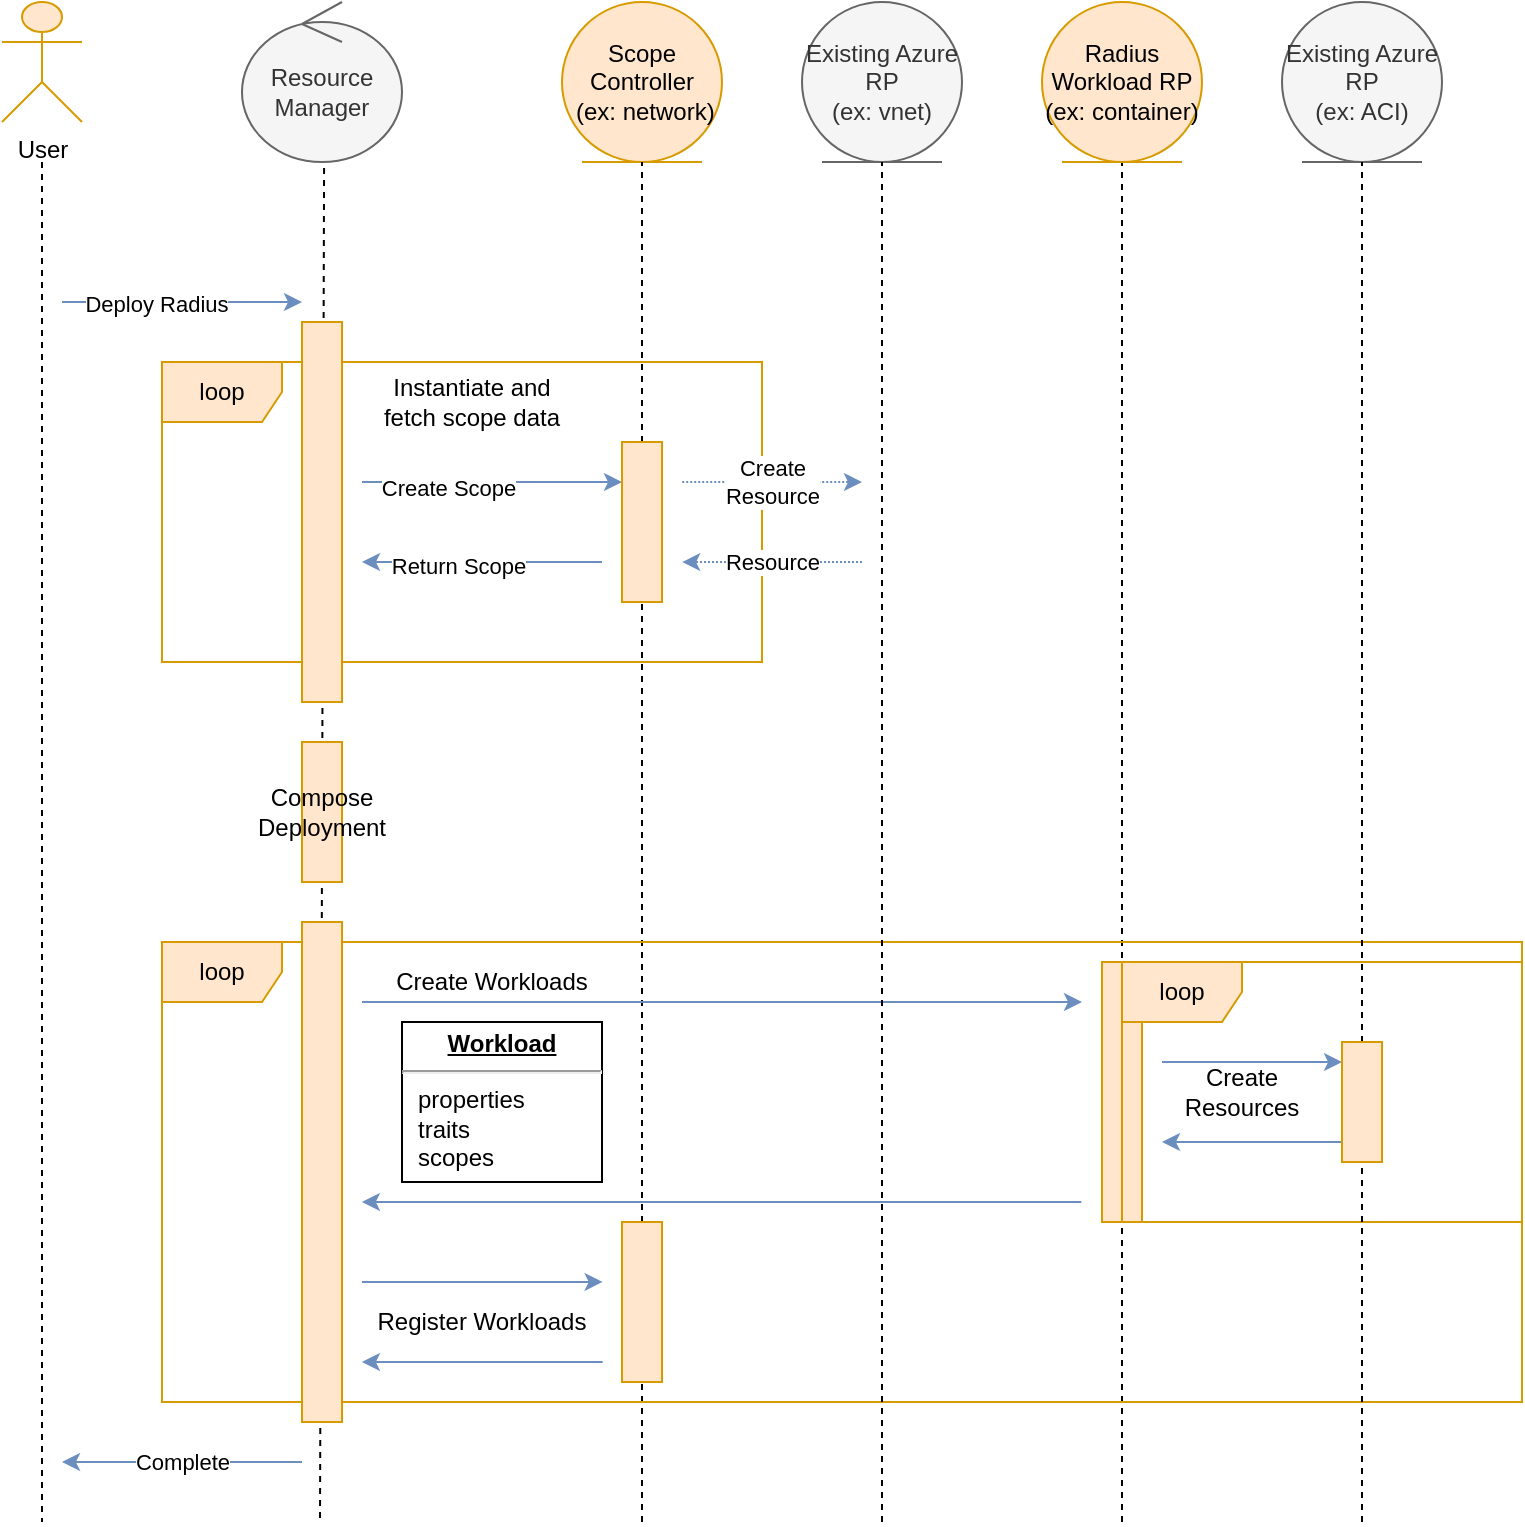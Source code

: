 <mxfile version="14.2.4" type="embed">
    <diagram id="6hGFLwfOUW9BJ-s0fimq" name="Page-1">
        <mxGraphModel dx="517" dy="485" grid="1" gridSize="10" guides="1" tooltips="1" connect="1" arrows="1" fold="1" page="1" pageScale="1" pageWidth="827" pageHeight="1169" math="0" shadow="0">
            <root>
                <mxCell id="0"/>
                <mxCell id="1" parent="0"/>
                <mxCell id="38" value="" style="endArrow=none;dashed=1;html=1;entryX=0.5;entryY=1;entryDx=0;entryDy=0;" parent="1" target="37" edge="1">
                    <mxGeometry width="50" height="50" relative="1" as="geometry">
                        <mxPoint x="600" y="800" as="sourcePoint"/>
                        <mxPoint x="460" y="380" as="targetPoint"/>
                    </mxGeometry>
                </mxCell>
                <mxCell id="12" value="" style="group" parent="1" vertex="1" connectable="0">
                    <mxGeometry x="320" y="40" width="80" height="680" as="geometry"/>
                </mxCell>
                <mxCell id="10" value="Scope Controller&lt;br&gt;&amp;nbsp;(ex: network)" style="ellipse;shape=umlEntity;whiteSpace=wrap;html=1;fillColor=#ffe6cc;strokeColor=#d79b00;" parent="12" vertex="1">
                    <mxGeometry width="80" height="80" as="geometry"/>
                </mxCell>
                <mxCell id="11" value="" style="endArrow=none;dashed=1;html=1;entryX=0.5;entryY=1;entryDx=0;entryDy=0;" parent="12" target="10" edge="1">
                    <mxGeometry width="50" height="50" relative="1" as="geometry">
                        <mxPoint x="40" y="760" as="sourcePoint"/>
                        <mxPoint x="260" y="300" as="targetPoint"/>
                    </mxGeometry>
                </mxCell>
                <mxCell id="8" value="" style="group;fillColor=none;" parent="1" vertex="1" connectable="0">
                    <mxGeometry x="160" y="40" width="640" height="760" as="geometry"/>
                </mxCell>
                <mxCell id="15" value="loop" style="shape=umlFrame;whiteSpace=wrap;html=1;fillColor=#ffe6cc;swimlaneFillColor=none;shadow=0;strokeColor=#d79b00;" parent="8" vertex="1">
                    <mxGeometry x="-40" y="180" width="300" height="150" as="geometry"/>
                </mxCell>
                <mxCell id="6" value="Resource&lt;br&gt;Manager" style="ellipse;shape=umlControl;whiteSpace=wrap;html=1;fillColor=#f5f5f5;strokeColor=#666666;fontColor=#333333;" parent="8" vertex="1">
                    <mxGeometry width="80" height="80" as="geometry"/>
                </mxCell>
                <mxCell id="7" value="" style="endArrow=none;dashed=1;html=1;exitX=0.513;exitY=1.038;exitDx=0;exitDy=0;exitPerimeter=0;" parent="8" source="6" edge="1">
                    <mxGeometry width="50" height="50" relative="1" as="geometry">
                        <mxPoint x="45" y="100" as="sourcePoint"/>
                        <mxPoint x="39" y="760" as="targetPoint"/>
                    </mxGeometry>
                </mxCell>
                <mxCell id="16" value="" style="rounded=0;whiteSpace=wrap;html=1;shadow=0;fillColor=#ffe6cc;strokeColor=#d79b00;" parent="8" vertex="1">
                    <mxGeometry x="30" y="160" width="20" height="190" as="geometry"/>
                </mxCell>
                <mxCell id="17" value="" style="endArrow=classic;html=1;fillColor=#dae8fc;strokeColor=#6c8ebf;labelPosition=center;verticalLabelPosition=middle;align=center;verticalAlign=middle;" parent="8" edge="1">
                    <mxGeometry width="50" height="50" relative="1" as="geometry">
                        <mxPoint x="60" y="240" as="sourcePoint"/>
                        <mxPoint x="190" y="240" as="targetPoint"/>
                    </mxGeometry>
                </mxCell>
                <mxCell id="18" value="Create Scope" style="edgeLabel;html=1;align=center;verticalAlign=middle;resizable=0;points=[];" parent="17" vertex="1" connectable="0">
                    <mxGeometry x="-0.339" y="-3" relative="1" as="geometry">
                        <mxPoint as="offset"/>
                    </mxGeometry>
                </mxCell>
                <mxCell id="19" value="Instantiate and fetch scope data" style="text;html=1;strokeColor=none;fillColor=none;align=center;verticalAlign=middle;whiteSpace=wrap;rounded=0;shadow=0;" parent="8" vertex="1">
                    <mxGeometry x="60" y="190" width="110" height="20" as="geometry"/>
                </mxCell>
                <mxCell id="21" value="" style="endArrow=classic;html=1;labelPosition=center;verticalLabelPosition=middle;align=center;verticalAlign=middle;fillColor=#dae8fc;strokeColor=#6c8ebf;" parent="8" edge="1">
                    <mxGeometry width="50" height="50" relative="1" as="geometry">
                        <mxPoint x="180" y="280" as="sourcePoint"/>
                        <mxPoint x="60" y="280" as="targetPoint"/>
                    </mxGeometry>
                </mxCell>
                <mxCell id="25" value="Return Scope" style="edgeLabel;html=1;align=center;verticalAlign=middle;resizable=0;points=[];" parent="21" vertex="1" connectable="0">
                    <mxGeometry x="0.2" y="2" relative="1" as="geometry">
                        <mxPoint as="offset"/>
                    </mxGeometry>
                </mxCell>
                <mxCell id="22" value="" style="rounded=0;whiteSpace=wrap;html=1;shadow=0;fillColor=#ffe6cc;strokeColor=#d79b00;" parent="8" vertex="1">
                    <mxGeometry x="190" y="220" width="20" height="80" as="geometry"/>
                </mxCell>
                <mxCell id="26" value="Compose Deployment" style="rounded=0;whiteSpace=wrap;html=1;shadow=0;fillColor=#ffe6cc;strokeColor=#d79b00;" parent="8" vertex="1">
                    <mxGeometry x="30" y="370" width="20" height="70" as="geometry"/>
                </mxCell>
                <mxCell id="39" value="loop" style="shape=umlFrame;whiteSpace=wrap;html=1;shadow=0;fillColor=#ffe6cc;strokeColor=#d79b00;" parent="8" vertex="1">
                    <mxGeometry x="-40" y="470" width="680" height="230" as="geometry"/>
                </mxCell>
                <mxCell id="40" value="Create Workloads" style="text;html=1;strokeColor=none;fillColor=none;align=center;verticalAlign=middle;whiteSpace=wrap;rounded=0;shadow=0;" parent="8" vertex="1">
                    <mxGeometry x="70" y="480" width="110" height="20" as="geometry"/>
                </mxCell>
                <mxCell id="42" value="" style="rounded=0;whiteSpace=wrap;html=1;shadow=0;fillColor=#ffe6cc;strokeColor=#d79b00;" parent="8" vertex="1">
                    <mxGeometry x="30" y="460" width="20" height="250" as="geometry"/>
                </mxCell>
                <mxCell id="37" value="Radius Workload RP&lt;br&gt;(ex: container)" style="ellipse;shape=umlEntity;whiteSpace=wrap;html=1;shadow=0;fillColor=#ffe6cc;strokeColor=#d79b00;" parent="8" vertex="1">
                    <mxGeometry x="400" width="80" height="80" as="geometry"/>
                </mxCell>
                <mxCell id="45" value="&lt;p style=&quot;margin: 0px ; margin-top: 4px ; text-align: center ; text-decoration: underline&quot;&gt;&lt;b&gt;Workload&lt;/b&gt;&lt;/p&gt;&lt;hr&gt;&lt;p style=&quot;margin: 0px ; margin-left: 8px&quot;&gt;properties&lt;br&gt;traits&lt;/p&gt;&lt;p style=&quot;margin: 0px ; margin-left: 8px&quot;&gt;scopes&lt;/p&gt;" style="verticalAlign=top;align=left;overflow=fill;fontSize=12;fontFamily=Helvetica;html=1;shadow=0;fillColor=none;gradientColor=#ffffff;" parent="8" vertex="1">
                    <mxGeometry x="80" y="510" width="100" height="80" as="geometry"/>
                </mxCell>
                <mxCell id="46" value="" style="endArrow=classic;html=1;fillColor=#dae8fc;strokeColor=#6c8ebf;" parent="8" edge="1">
                    <mxGeometry width="50" height="50" relative="1" as="geometry">
                        <mxPoint x="60" y="500" as="sourcePoint"/>
                        <mxPoint x="420" y="500" as="targetPoint"/>
                        <Array as="points"/>
                    </mxGeometry>
                </mxCell>
                <mxCell id="47" value="" style="rounded=0;whiteSpace=wrap;html=1;fillColor=#ffe6cc;strokeColor=#d79b00;" parent="8" vertex="1">
                    <mxGeometry x="430" y="480" width="20" height="130" as="geometry"/>
                </mxCell>
                <mxCell id="55" value="" style="endArrow=classic;html=1;exitX=0.676;exitY=0.565;exitDx=0;exitDy=0;exitPerimeter=0;entryX=0.147;entryY=0.565;entryDx=0;entryDy=0;entryPerimeter=0;fillColor=#dae8fc;strokeColor=#6c8ebf;" parent="8" source="39" target="39" edge="1">
                    <mxGeometry width="50" height="50" relative="1" as="geometry">
                        <mxPoint x="220" y="410" as="sourcePoint"/>
                        <mxPoint x="270" y="360" as="targetPoint"/>
                        <Array as="points">
                            <mxPoint x="270" y="600"/>
                        </Array>
                    </mxGeometry>
                </mxCell>
                <mxCell id="57" value="" style="rounded=0;whiteSpace=wrap;html=1;shadow=0;fillColor=#ffe6cc;strokeColor=#d79b00;" parent="8" vertex="1">
                    <mxGeometry x="190" y="610" width="20" height="80" as="geometry"/>
                </mxCell>
                <mxCell id="58" value="Register Workloads" style="text;html=1;strokeColor=none;fillColor=none;align=center;verticalAlign=middle;whiteSpace=wrap;rounded=0;shadow=0;" parent="8" vertex="1">
                    <mxGeometry x="60" y="650" width="120" height="20" as="geometry"/>
                </mxCell>
                <mxCell id="59" value="" style="endArrow=classic;html=1;exitX=0.147;exitY=0.739;exitDx=0;exitDy=0;exitPerimeter=0;entryX=0.324;entryY=0.739;entryDx=0;entryDy=0;entryPerimeter=0;fillColor=#dae8fc;strokeColor=#6c8ebf;" parent="8" source="39" target="39" edge="1">
                    <mxGeometry width="50" height="50" relative="1" as="geometry">
                        <mxPoint x="220" y="590" as="sourcePoint"/>
                        <mxPoint x="270" y="540" as="targetPoint"/>
                    </mxGeometry>
                </mxCell>
                <mxCell id="60" value="" style="endArrow=classic;html=1;exitX=0.324;exitY=0.913;exitDx=0;exitDy=0;exitPerimeter=0;entryX=0.147;entryY=0.913;entryDx=0;entryDy=0;entryPerimeter=0;fillColor=#dae8fc;strokeColor=#6c8ebf;" parent="8" source="39" target="39" edge="1">
                    <mxGeometry width="50" height="50" relative="1" as="geometry">
                        <mxPoint x="220" y="590" as="sourcePoint"/>
                        <mxPoint x="270" y="540" as="targetPoint"/>
                    </mxGeometry>
                </mxCell>
                <mxCell id="61" value="Complete" style="endArrow=classic;html=1;fillColor=#dae8fc;strokeColor=#6c8ebf;" parent="8" edge="1">
                    <mxGeometry width="50" height="50" relative="1" as="geometry">
                        <mxPoint x="30" y="730" as="sourcePoint"/>
                        <mxPoint x="-90" y="730" as="targetPoint"/>
                    </mxGeometry>
                </mxCell>
                <mxCell id="9" value="" style="group" parent="1" vertex="1" connectable="0">
                    <mxGeometry x="40" y="40" width="40" height="680" as="geometry"/>
                </mxCell>
                <mxCell id="2" value="User" style="shape=umlActor;verticalLabelPosition=bottom;labelBackgroundColor=#ffffff;verticalAlign=top;html=1;fillColor=#ffe6cc;strokeColor=#d79b00;" parent="9" vertex="1">
                    <mxGeometry width="40" height="60" as="geometry"/>
                </mxCell>
                <mxCell id="5" value="" style="endArrow=none;dashed=1;html=1;" parent="9" edge="1">
                    <mxGeometry width="50" height="50" relative="1" as="geometry">
                        <mxPoint x="20" y="80" as="sourcePoint"/>
                        <mxPoint x="20" y="760" as="targetPoint"/>
                    </mxGeometry>
                </mxCell>
                <mxCell id="13" value="" style="endArrow=classic;html=1;fillColor=#dae8fc;strokeColor=#6c8ebf;" parent="1" edge="1">
                    <mxGeometry width="50" height="50" relative="1" as="geometry">
                        <mxPoint x="70" y="190" as="sourcePoint"/>
                        <mxPoint x="190" y="190" as="targetPoint"/>
                    </mxGeometry>
                </mxCell>
                <mxCell id="14" value="Deploy Radius" style="edgeLabel;html=1;align=center;verticalAlign=middle;resizable=0;points=[];" parent="13" vertex="1" connectable="0">
                    <mxGeometry x="-0.217" y="-1" relative="1" as="geometry">
                        <mxPoint as="offset"/>
                    </mxGeometry>
                </mxCell>
                <mxCell id="32" value="" style="group;" parent="1" vertex="1" connectable="0">
                    <mxGeometry x="440" y="40" width="80" height="680" as="geometry"/>
                </mxCell>
                <mxCell id="30" value="Existing Azure RP&lt;br&gt;(ex: vnet)" style="ellipse;shape=umlEntity;whiteSpace=wrap;html=1;fillColor=#f5f5f5;strokeColor=#666666;fontColor=#333333;" parent="32" vertex="1">
                    <mxGeometry width="80" height="80" as="geometry"/>
                </mxCell>
                <mxCell id="31" value="" style="endArrow=none;dashed=1;html=1;entryX=0.5;entryY=1;entryDx=0;entryDy=0;" parent="32" target="30" edge="1">
                    <mxGeometry width="50" height="50" relative="1" as="geometry">
                        <mxPoint x="40" y="760" as="sourcePoint"/>
                        <mxPoint x="20" y="340" as="targetPoint"/>
                    </mxGeometry>
                </mxCell>
                <mxCell id="34" value="Create&lt;br&gt;Resource" style="endArrow=classic;html=1;exitX=0.867;exitY=0.4;exitDx=0;exitDy=0;exitPerimeter=0;dashed=1;dashPattern=1 1;fillColor=#dae8fc;strokeColor=#6c8ebf;" parent="1" source="15" edge="1">
                    <mxGeometry width="50" height="50" relative="1" as="geometry">
                        <mxPoint x="410" y="430" as="sourcePoint"/>
                        <mxPoint x="470" y="280" as="targetPoint"/>
                    </mxGeometry>
                </mxCell>
                <mxCell id="36" value="Resource" style="endArrow=classic;html=1;dashed=1;dashPattern=1 1;entryX=0.867;entryY=0.667;entryDx=0;entryDy=0;entryPerimeter=0;fillColor=#dae8fc;strokeColor=#6c8ebf;" parent="1" target="15" edge="1">
                    <mxGeometry width="50" height="50" relative="1" as="geometry">
                        <mxPoint x="470" y="320" as="sourcePoint"/>
                        <mxPoint x="680" y="340" as="targetPoint"/>
                    </mxGeometry>
                </mxCell>
                <mxCell id="44" value="Existing Azure RP&lt;br&gt;(ex: ACI)" style="ellipse;shape=umlEntity;whiteSpace=wrap;html=1;shadow=0;fillColor=#f5f5f5;strokeColor=#666666;fontColor=#333333;" parent="1" vertex="1">
                    <mxGeometry x="680" y="40" width="80" height="80" as="geometry"/>
                </mxCell>
                <mxCell id="49" value="loop" style="shape=umlFrame;whiteSpace=wrap;html=1;shadow=0;fillColor=#ffe6cc;strokeColor=#d79b00;" parent="1" vertex="1">
                    <mxGeometry x="600" y="520" width="200" height="130" as="geometry"/>
                </mxCell>
                <mxCell id="51" value="" style="endArrow=none;dashed=1;html=1;entryX=0.5;entryY=1;entryDx=0;entryDy=0;" parent="1" target="44" edge="1">
                    <mxGeometry width="50" height="50" relative="1" as="geometry">
                        <mxPoint x="720" y="800" as="sourcePoint"/>
                        <mxPoint x="670" y="410" as="targetPoint"/>
                    </mxGeometry>
                </mxCell>
                <mxCell id="52" value="" style="endArrow=classic;html=1;entryX=0.55;entryY=0.385;entryDx=0;entryDy=0;entryPerimeter=0;fillColor=#dae8fc;strokeColor=#6c8ebf;" parent="1" target="49" edge="1">
                    <mxGeometry width="50" height="50" relative="1" as="geometry">
                        <mxPoint x="620" y="570" as="sourcePoint"/>
                        <mxPoint x="430" y="440" as="targetPoint"/>
                        <Array as="points">
                            <mxPoint x="680" y="570"/>
                        </Array>
                    </mxGeometry>
                </mxCell>
                <mxCell id="53" value="Create&lt;br&gt;Resources" style="text;html=1;strokeColor=none;fillColor=none;align=center;verticalAlign=middle;whiteSpace=wrap;rounded=0;shadow=0;" parent="1" vertex="1">
                    <mxGeometry x="640" y="575" width="40" height="20" as="geometry"/>
                </mxCell>
                <mxCell id="54" value="" style="endArrow=classic;html=1;fillColor=#dae8fc;strokeColor=#6c8ebf;" parent="1" edge="1">
                    <mxGeometry width="50" height="50" relative="1" as="geometry">
                        <mxPoint x="710" y="610" as="sourcePoint"/>
                        <mxPoint x="620" y="610" as="targetPoint"/>
                        <Array as="points"/>
                    </mxGeometry>
                </mxCell>
                <mxCell id="56" value="" style="rounded=0;whiteSpace=wrap;html=1;shadow=0;fillColor=#ffe6cc;strokeColor=#d79b00;" parent="1" vertex="1">
                    <mxGeometry x="710" y="560" width="20" height="60" as="geometry"/>
                </mxCell>
            </root>
        </mxGraphModel>
    </diagram>
</mxfile>